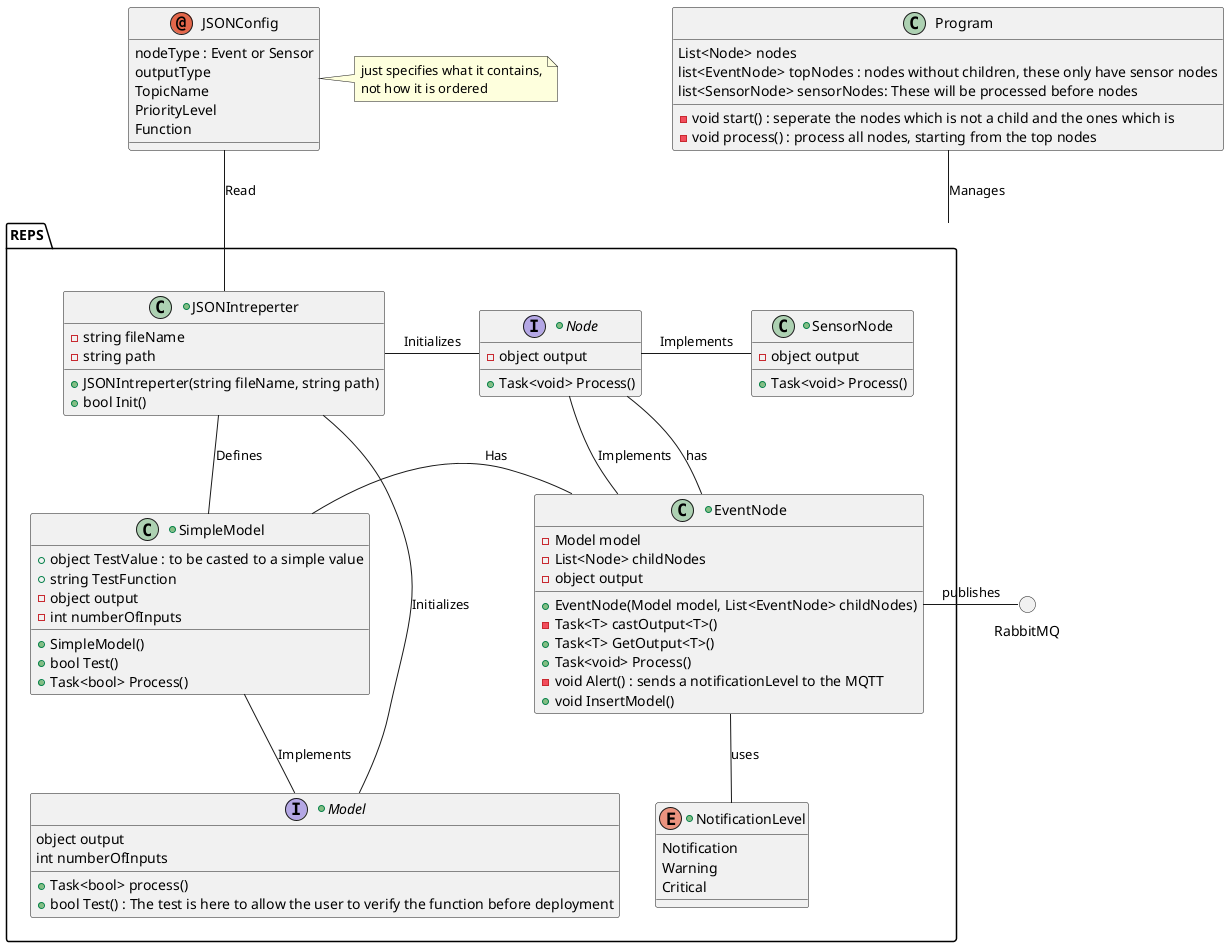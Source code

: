 @startuml

annotation JSONConfig{
    nodeType : Event or Sensor
    outputType
    TopicName
    PriorityLevel
    Function
}

note right of JSONConfig : just specifies what it contains,\nnot how it is ordered

circle RabbitMQ

class Program{
    List<Node> nodes
    list<EventNode> topNodes : nodes without children, these only have sensor nodes
    list<SensorNode> sensorNodes: These will be processed before nodes
    - void start() : seperate the nodes which is not a child and the ones which is
    - void process() : process all nodes, starting from the top nodes
}

package REPS {
    +enum NotificationLevel {
        Notification
        Warning
        Critical
    }

    +interface Node {
        - object output
        + Task<void> Process()
    }

    +class SensorNode {
        - object output
        + Task<void> Process()
    }

    +class EventNode {
        - Model model
        - List<Node> childNodes
        - object output

        + EventNode(Model model, List<EventNode> childNodes)
        - Task<T> castOutput<T>()
        + Task<T> GetOutput<T>()
        + Task<void> Process() 
        - void Alert() : sends a notificationLevel to the MQTT
        + void InsertModel()
    }

    +class JSONIntreperter{
        - string fileName
        - string path

        + JSONIntreperter(string fileName, string path)
        + bool Init()
    }

    +interface Model{
        + Task<bool> process()
        object output
        int numberOfInputs
        + bool Test() : The test is here to allow the user to verify the function before deployment
    }

    +class SimpleModel{
        + object TestValue : to be casted to a simple value
        + string TestFunction
        - object output
        - int numberOfInputs
        + SimpleModel()
        + bool Test()
        + Task<bool> Process()
    }
}



SensorNode -left- Node : Implements
EventNode -up- Node : Implements
JSONIntreperter -right- Node : Initializes
JSONIntreperter -down- Model : Initializes
SimpleModel -- Model : Implements
EventNode -- NotificationLevel : uses
JSONIntreperter -- SimpleModel : Defines
EventNode -left- SimpleModel : Has
EventNode -up- Node : has

Program -- REPS : Manages
JSONConfig -down- JSONIntreperter : Read
EventNode -right- RabbitMQ : publishes

@enduml